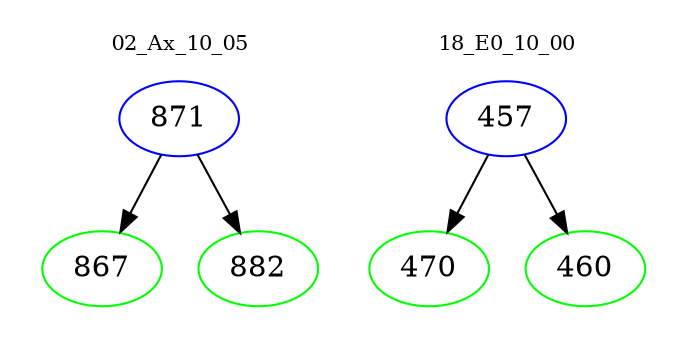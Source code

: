 digraph{
subgraph cluster_0 {
color = white
label = "02_Ax_10_05";
fontsize=10;
T0_871 [label="871", color="blue"]
T0_871 -> T0_867 [color="black"]
T0_867 [label="867", color="green"]
T0_871 -> T0_882 [color="black"]
T0_882 [label="882", color="green"]
}
subgraph cluster_1 {
color = white
label = "18_E0_10_00";
fontsize=10;
T1_457 [label="457", color="blue"]
T1_457 -> T1_470 [color="black"]
T1_470 [label="470", color="green"]
T1_457 -> T1_460 [color="black"]
T1_460 [label="460", color="green"]
}
}
